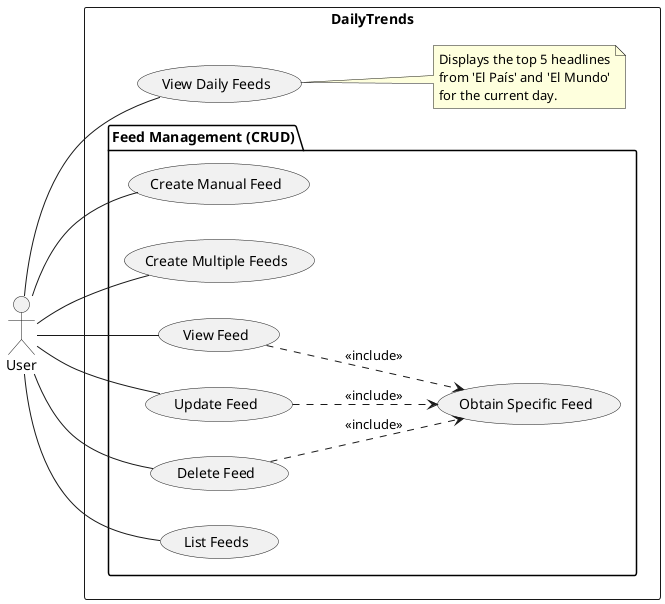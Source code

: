 @startuml DailyTrendsUseCases

  left to right direction

  actor User

  rectangle "DailyTrends" {
    
    User -- (View Daily Feeds)
    note right of (View Daily Feeds)
      Displays the top 5 headlines
      from 'El País' and 'El Mundo'
      for the current day.
    end note
    
    package "Feed Management (CRUD)" {
      User -- (Create Manual Feed)
      User -- (Create Multiple Feeds)
      User -- (View Feed)
      User -- (Update Feed)
      User -- (Delete Feed)
      User -- (List Feeds)
      (View Feed) ..> (Obtain Specific Feed) : <<include>>
      (Update Feed) ..> (Obtain Specific Feed) : <<include>>
      (Delete Feed) ..> (Obtain Specific Feed) : <<include>>
    }

  }

@enduml